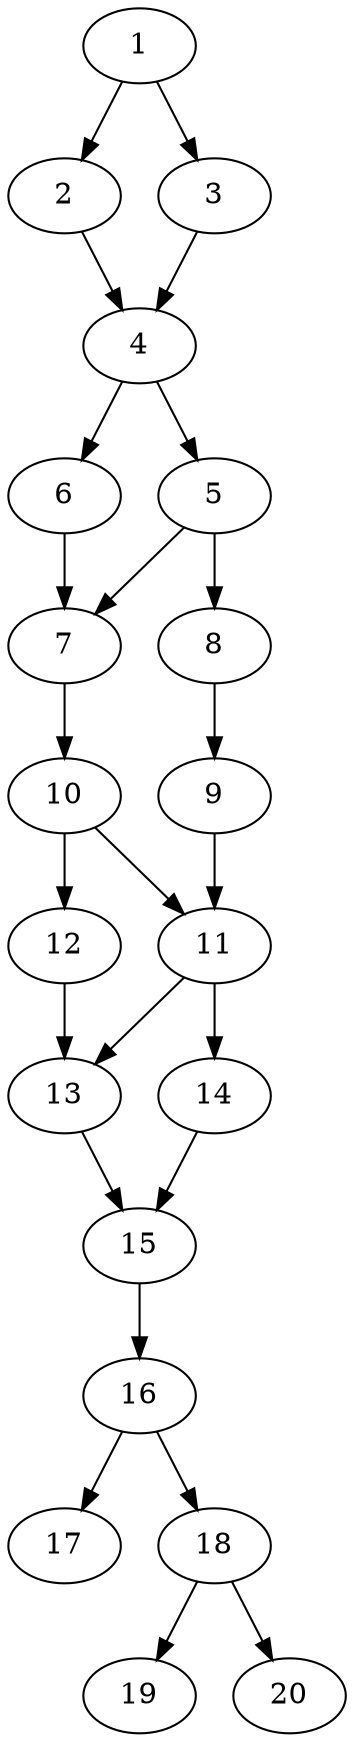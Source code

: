 // DAG automatically generated by daggen at Thu Oct  3 13:58:43 2019
// ./daggen --dot -n 20 --ccr 0.3 --fat 0.3 --regular 0.7 --density 0.7 --mindata 5242880 --maxdata 52428800 
digraph G {
  1 [size="75137707", alpha="0.15", expect_size="22541312"] 
  1 -> 2 [size ="22541312"]
  1 -> 3 [size ="22541312"]
  2 [size="39577600", alpha="0.13", expect_size="11873280"] 
  2 -> 4 [size ="11873280"]
  3 [size="91979093", alpha="0.11", expect_size="27593728"] 
  3 -> 4 [size ="27593728"]
  4 [size="136912213", alpha="0.06", expect_size="41073664"] 
  4 -> 5 [size ="41073664"]
  4 -> 6 [size ="41073664"]
  5 [size="76584960", alpha="0.13", expect_size="22975488"] 
  5 -> 7 [size ="22975488"]
  5 -> 8 [size ="22975488"]
  6 [size="106202453", alpha="0.17", expect_size="31860736"] 
  6 -> 7 [size ="31860736"]
  7 [size="135400107", alpha="0.08", expect_size="40620032"] 
  7 -> 10 [size ="40620032"]
  8 [size="46073173", alpha="0.02", expect_size="13821952"] 
  8 -> 9 [size ="13821952"]
  9 [size="36010667", alpha="0.02", expect_size="10803200"] 
  9 -> 11 [size ="10803200"]
  10 [size="78953813", alpha="0.15", expect_size="23686144"] 
  10 -> 11 [size ="23686144"]
  10 -> 12 [size ="23686144"]
  11 [size="61259093", alpha="0.09", expect_size="18377728"] 
  11 -> 13 [size ="18377728"]
  11 -> 14 [size ="18377728"]
  12 [size="18954240", alpha="0.19", expect_size="5686272"] 
  12 -> 13 [size ="5686272"]
  13 [size="120299520", alpha="0.04", expect_size="36089856"] 
  13 -> 15 [size ="36089856"]
  14 [size="49814187", alpha="0.16", expect_size="14944256"] 
  14 -> 15 [size ="14944256"]
  15 [size="96689493", alpha="0.04", expect_size="29006848"] 
  15 -> 16 [size ="29006848"]
  16 [size="45352960", alpha="0.20", expect_size="13605888"] 
  16 -> 17 [size ="13605888"]
  16 -> 18 [size ="13605888"]
  17 [size="21582507", alpha="0.19", expect_size="6474752"] 
  18 [size="83565227", alpha="0.17", expect_size="25069568"] 
  18 -> 19 [size ="25069568"]
  18 -> 20 [size ="25069568"]
  19 [size="98153813", alpha="0.15", expect_size="29446144"] 
  20 [size="111820800", alpha="0.20", expect_size="33546240"] 
}

